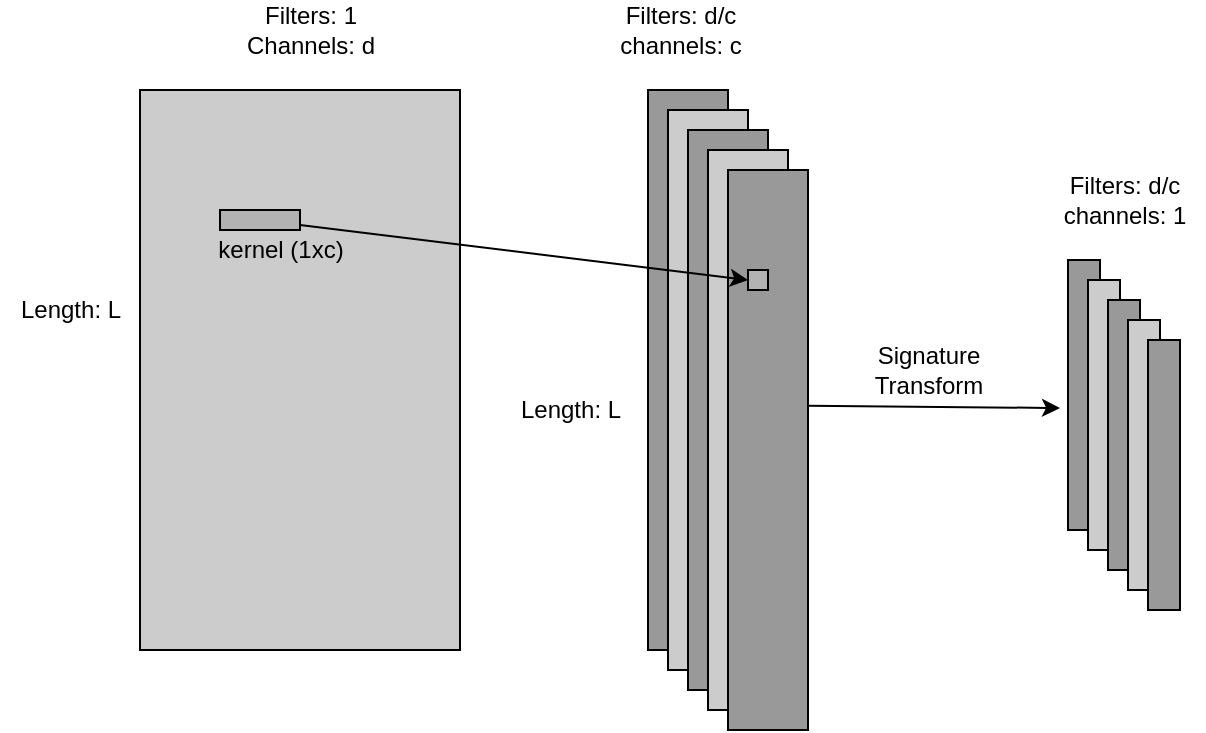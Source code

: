 <mxfile version="13.5.8" type="github">
  <diagram id="XaZREZc8fkgCS3SGShDu" name="Page-1">
    <mxGraphModel dx="1228" dy="819" grid="1" gridSize="10" guides="1" tooltips="1" connect="1" arrows="1" fold="1" page="1" pageScale="1" pageWidth="827" pageHeight="1169" math="0" shadow="0">
      <root>
        <mxCell id="0" />
        <mxCell id="1" parent="0" />
        <mxCell id="veKPN-2m2McWOUiU09cr-2" value="" style="rounded=0;whiteSpace=wrap;html=1;fillColor=#CCCCCC;" vertex="1" parent="1">
          <mxGeometry x="80" y="150" width="160" height="280" as="geometry" />
        </mxCell>
        <mxCell id="veKPN-2m2McWOUiU09cr-3" value="Length: L" style="text;html=1;resizable=0;autosize=1;align=center;verticalAlign=middle;points=[];fillColor=none;strokeColor=none;rounded=0;" vertex="1" parent="1">
          <mxGeometry x="10" y="250" width="70" height="20" as="geometry" />
        </mxCell>
        <mxCell id="veKPN-2m2McWOUiU09cr-4" value="Filters: 1&lt;br&gt;Channels: d" style="text;html=1;resizable=0;autosize=1;align=center;verticalAlign=middle;points=[];fillColor=none;strokeColor=none;rounded=0;" vertex="1" parent="1">
          <mxGeometry x="125" y="105" width="80" height="30" as="geometry" />
        </mxCell>
        <mxCell id="veKPN-2m2McWOUiU09cr-5" value="" style="whiteSpace=wrap;html=1;rounded=0;fillColor=#999999;" vertex="1" parent="1">
          <mxGeometry x="334" y="150" width="40" height="280" as="geometry" />
        </mxCell>
        <mxCell id="veKPN-2m2McWOUiU09cr-7" value="" style="whiteSpace=wrap;html=1;rounded=0;fillColor=#CCCCCC;" vertex="1" parent="1">
          <mxGeometry x="344" y="160" width="40" height="280" as="geometry" />
        </mxCell>
        <mxCell id="veKPN-2m2McWOUiU09cr-9" value="" style="whiteSpace=wrap;html=1;rounded=0;fillColor=#999999;" vertex="1" parent="1">
          <mxGeometry x="354" y="170" width="40" height="280" as="geometry" />
        </mxCell>
        <mxCell id="veKPN-2m2McWOUiU09cr-8" value="" style="whiteSpace=wrap;html=1;rounded=0;fillColor=#CCCCCC;" vertex="1" parent="1">
          <mxGeometry x="364" y="180" width="40" height="280" as="geometry" />
        </mxCell>
        <mxCell id="veKPN-2m2McWOUiU09cr-10" value="" style="rounded=0;whiteSpace=wrap;html=1;fillColor=#B3B3B3;" vertex="1" parent="1">
          <mxGeometry x="120" y="210" width="40" height="10" as="geometry" />
        </mxCell>
        <mxCell id="veKPN-2m2McWOUiU09cr-14" value="kernel (1xc)" style="text;html=1;resizable=0;autosize=1;align=center;verticalAlign=middle;points=[];fillColor=none;strokeColor=none;rounded=0;" vertex="1" parent="1">
          <mxGeometry x="110" y="220" width="80" height="20" as="geometry" />
        </mxCell>
        <mxCell id="veKPN-2m2McWOUiU09cr-15" value="Filters: d/c&lt;br&gt;channels: c" style="text;html=1;resizable=0;autosize=1;align=center;verticalAlign=middle;points=[];fillColor=none;strokeColor=none;rounded=0;" vertex="1" parent="1">
          <mxGeometry x="310" y="105" width="80" height="30" as="geometry" />
        </mxCell>
        <mxCell id="veKPN-2m2McWOUiU09cr-16" value="" style="whiteSpace=wrap;html=1;rounded=0;fillColor=#999999;" vertex="1" parent="1">
          <mxGeometry x="374" y="190" width="40" height="280" as="geometry" />
        </mxCell>
        <mxCell id="veKPN-2m2McWOUiU09cr-17" value="" style="whiteSpace=wrap;html=1;aspect=fixed;fillColor=#B3B3B3;" vertex="1" parent="1">
          <mxGeometry x="384" y="240" width="10" height="10" as="geometry" />
        </mxCell>
        <mxCell id="veKPN-2m2McWOUiU09cr-12" value="" style="endArrow=classic;html=1;exitX=1;exitY=0.75;exitDx=0;exitDy=0;entryX=0;entryY=0.5;entryDx=0;entryDy=0;" edge="1" parent="1" source="veKPN-2m2McWOUiU09cr-10" target="veKPN-2m2McWOUiU09cr-17">
          <mxGeometry width="50" height="50" relative="1" as="geometry">
            <mxPoint x="390" y="440" as="sourcePoint" />
            <mxPoint x="316" y="304" as="targetPoint" />
          </mxGeometry>
        </mxCell>
        <mxCell id="veKPN-2m2McWOUiU09cr-19" value="Length: L" style="text;html=1;resizable=0;autosize=1;align=center;verticalAlign=middle;points=[];fillColor=none;strokeColor=none;rounded=0;" vertex="1" parent="1">
          <mxGeometry x="260" y="300" width="70" height="20" as="geometry" />
        </mxCell>
        <mxCell id="veKPN-2m2McWOUiU09cr-30" value="" style="edgeStyle=orthogonalEdgeStyle;rounded=0;orthogonalLoop=1;jettySize=auto;html=1;" edge="1" parent="1" source="veKPN-2m2McWOUiU09cr-20">
          <mxGeometry relative="1" as="geometry">
            <mxPoint x="580" y="342.5" as="targetPoint" />
          </mxGeometry>
        </mxCell>
        <mxCell id="veKPN-2m2McWOUiU09cr-20" value="" style="whiteSpace=wrap;html=1;rounded=0;fillColor=#999999;" vertex="1" parent="1">
          <mxGeometry x="544" y="235" width="16" height="135" as="geometry" />
        </mxCell>
        <mxCell id="veKPN-2m2McWOUiU09cr-21" value="" style="whiteSpace=wrap;html=1;rounded=0;fillColor=#CCCCCC;" vertex="1" parent="1">
          <mxGeometry x="554" y="245" width="16" height="135" as="geometry" />
        </mxCell>
        <mxCell id="veKPN-2m2McWOUiU09cr-22" value="" style="whiteSpace=wrap;html=1;rounded=0;fillColor=#999999;" vertex="1" parent="1">
          <mxGeometry x="564" y="255" width="16" height="135" as="geometry" />
        </mxCell>
        <mxCell id="veKPN-2m2McWOUiU09cr-23" value="" style="whiteSpace=wrap;html=1;rounded=0;fillColor=#CCCCCC;" vertex="1" parent="1">
          <mxGeometry x="574" y="265" width="16" height="135" as="geometry" />
        </mxCell>
        <mxCell id="veKPN-2m2McWOUiU09cr-24" value="Filters: d/c&lt;br&gt;channels: 1" style="text;html=1;resizable=0;autosize=1;align=center;verticalAlign=middle;points=[];fillColor=none;strokeColor=none;rounded=0;" vertex="1" parent="1">
          <mxGeometry x="532" y="190" width="80" height="30" as="geometry" />
        </mxCell>
        <mxCell id="veKPN-2m2McWOUiU09cr-28" value="" style="endArrow=classic;html=1;exitX=1;exitY=0.421;exitDx=0;exitDy=0;exitPerimeter=0;" edge="1" parent="1" source="veKPN-2m2McWOUiU09cr-16">
          <mxGeometry width="50" height="50" relative="1" as="geometry">
            <mxPoint x="390" y="440" as="sourcePoint" />
            <mxPoint x="540" y="309" as="targetPoint" />
          </mxGeometry>
        </mxCell>
        <mxCell id="veKPN-2m2McWOUiU09cr-29" value="Signature &lt;br&gt;Transform" style="text;html=1;resizable=0;autosize=1;align=center;verticalAlign=middle;points=[];fillColor=none;strokeColor=none;rounded=0;" vertex="1" parent="1">
          <mxGeometry x="439" y="275" width="70" height="30" as="geometry" />
        </mxCell>
        <mxCell id="veKPN-2m2McWOUiU09cr-31" value="" style="whiteSpace=wrap;html=1;rounded=0;fillColor=#999999;" vertex="1" parent="1">
          <mxGeometry x="584" y="275" width="16" height="135" as="geometry" />
        </mxCell>
      </root>
    </mxGraphModel>
  </diagram>
</mxfile>
